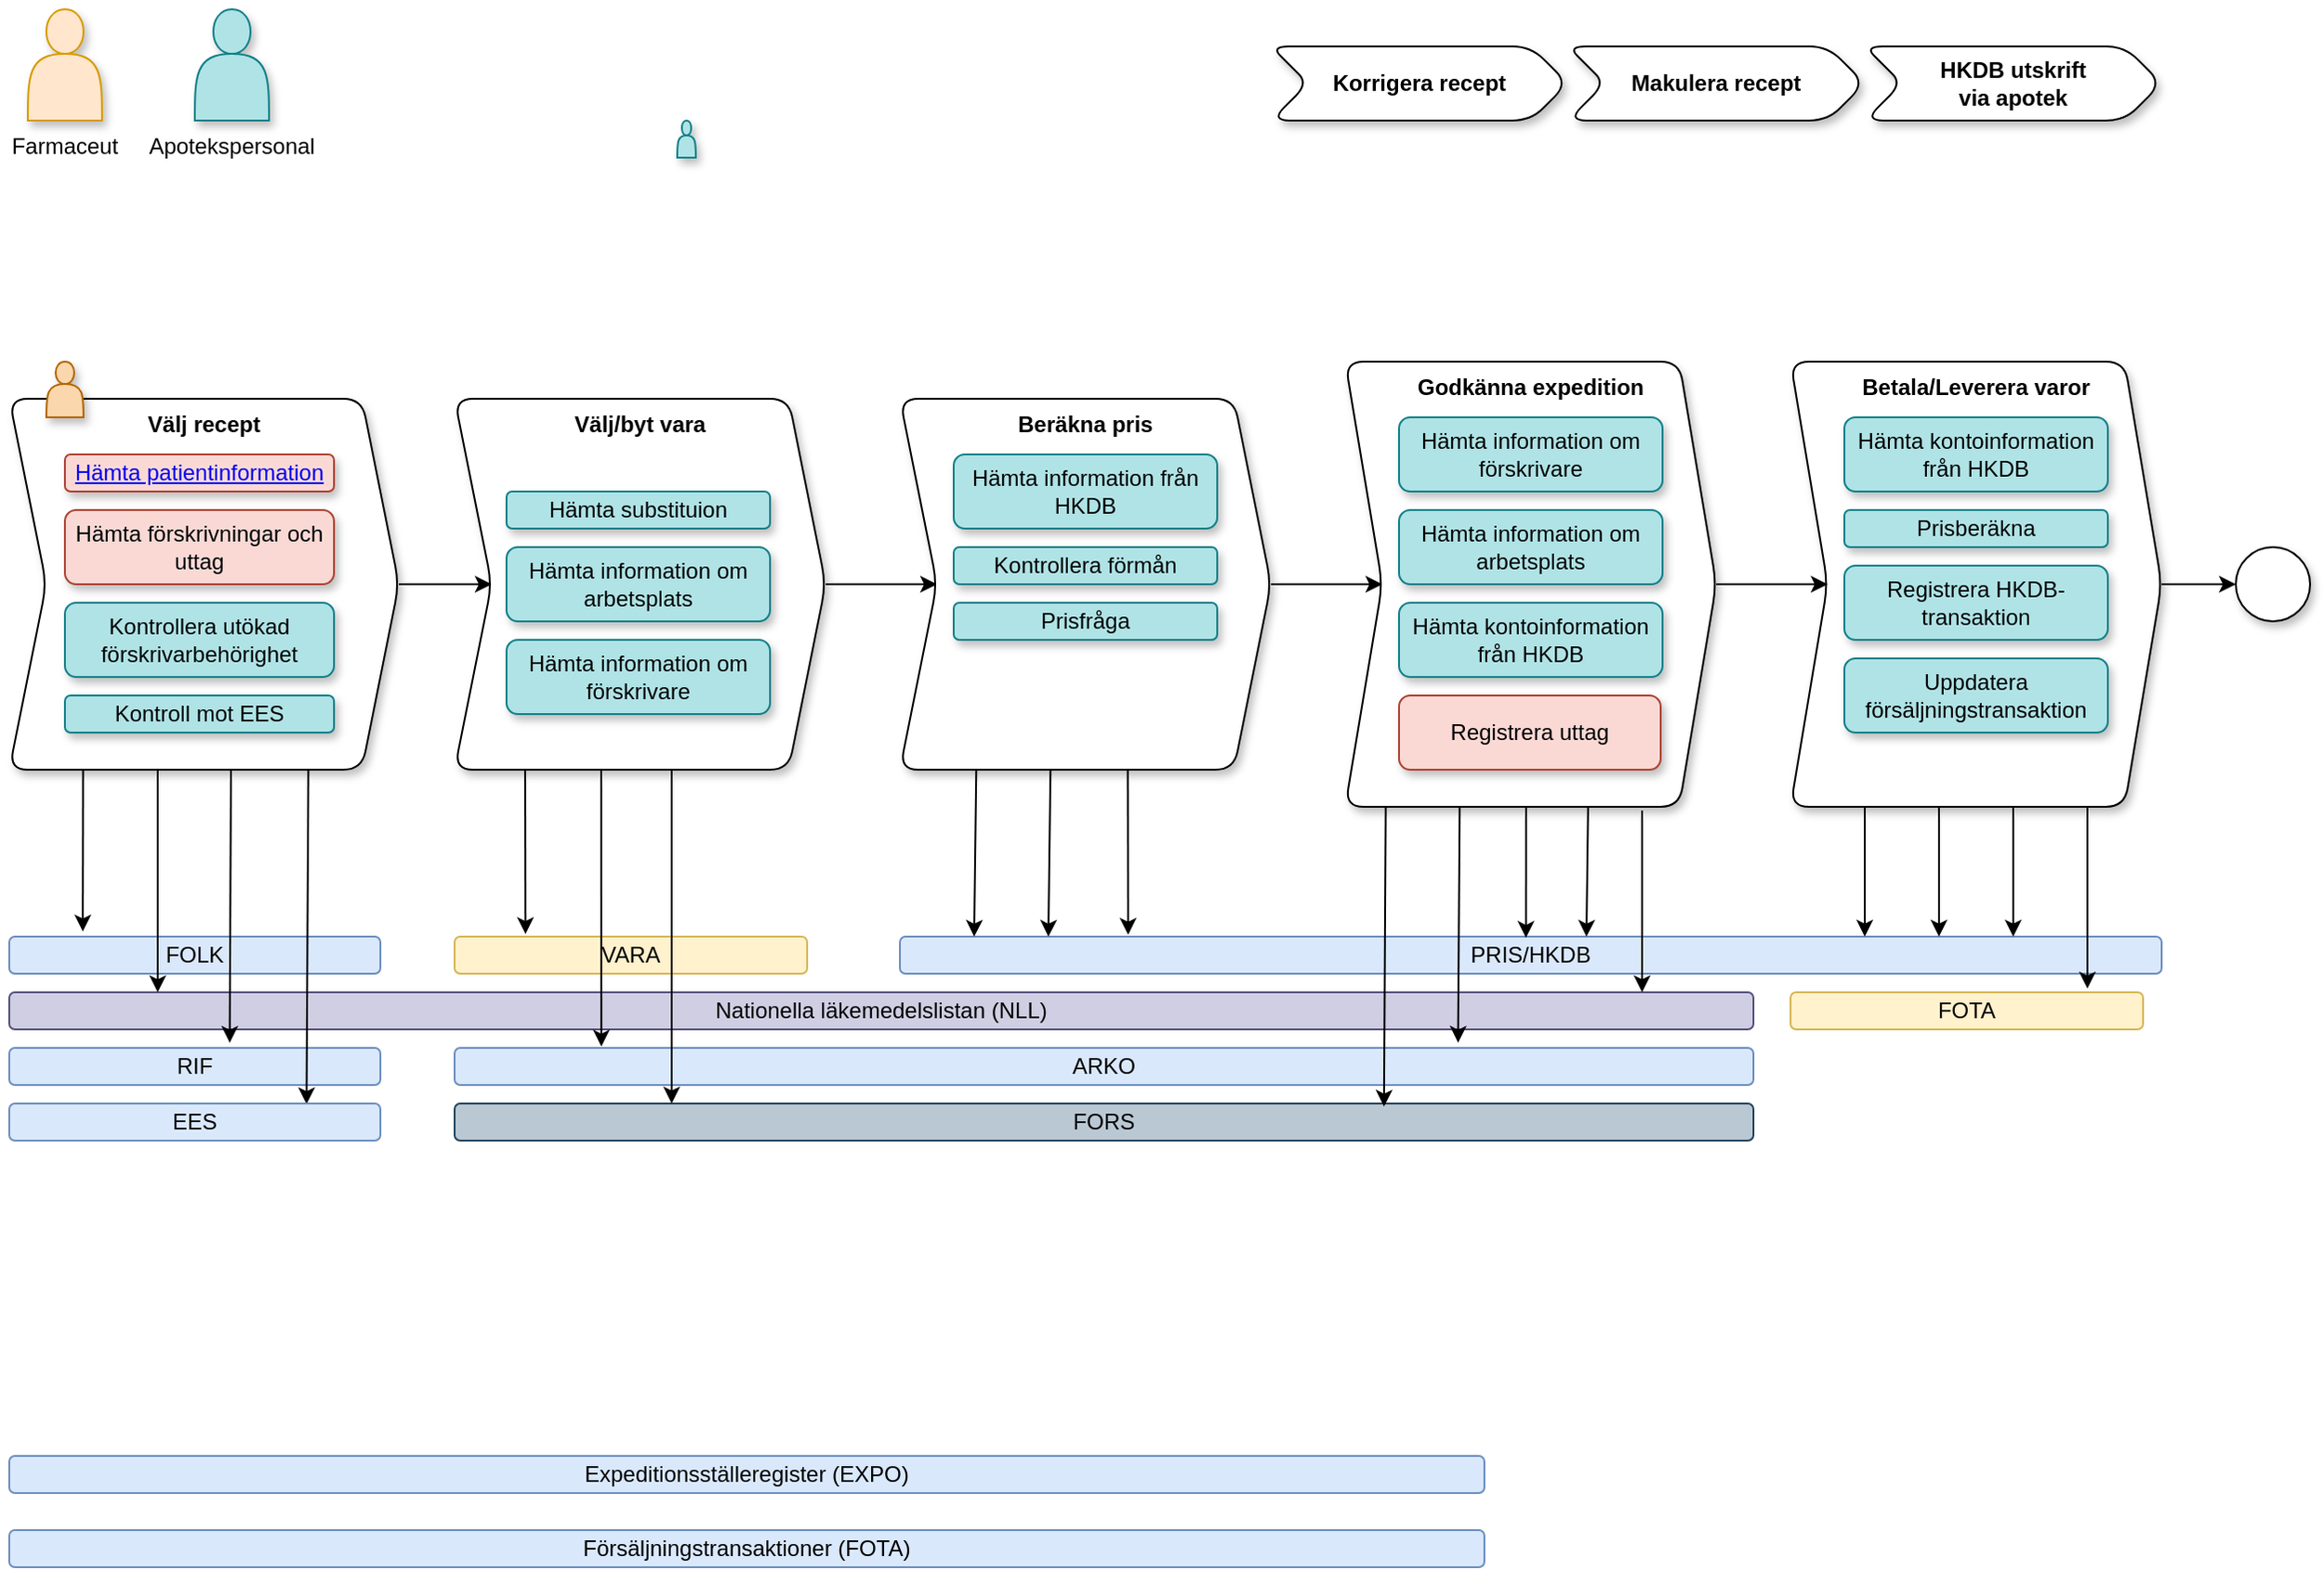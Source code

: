 <mxfile version="13.8.5" type="github">
  <diagram id="Y8RW_nMM7FUyLUE6UGEh" name="Page-1">
    <mxGraphModel dx="997" dy="1709" grid="1" gridSize="10" guides="1" tooltips="1" connect="1" arrows="1" fold="1" page="1" pageScale="1" pageWidth="850" pageHeight="1100" math="0" shadow="0">
      <root>
        <mxCell id="0" />
        <mxCell id="1" parent="0" />
        <mxCell id="-_0p66DI5QI1zj4v-Ik1-10" value="Farmaceut" style="shape=actor;whiteSpace=wrap;html=1;rounded=1;shadow=1;labelPosition=center;verticalLabelPosition=bottom;align=center;verticalAlign=top;fillColor=#ffe6cc;strokeColor=#d79b00;" parent="1" vertex="1">
          <mxGeometry x="10" y="-60" width="40" height="60" as="geometry" />
        </mxCell>
        <mxCell id="-_0p66DI5QI1zj4v-Ik1-12" value="FORS" style="whiteSpace=wrap;html=1;fillColor=#bac8d3;strokeColor=#23445d;rounded=1;" parent="1" vertex="1">
          <mxGeometry x="240" y="530" width="700" height="20" as="geometry" />
        </mxCell>
        <mxCell id="Q4kJV671iwrY0cKDhgk4-12" style="edgeStyle=orthogonalEdgeStyle;rounded=0;orthogonalLoop=1;jettySize=auto;html=1;exitX=1;exitY=0.5;exitDx=0;exitDy=0;" edge="1" parent="1" source="-_0p66DI5QI1zj4v-Ik1-9" target="Q4kJV671iwrY0cKDhgk4-13">
          <mxGeometry relative="1" as="geometry">
            <mxPoint x="-40" y="180" as="sourcePoint" />
          </mxGeometry>
        </mxCell>
        <mxCell id="Q4kJV671iwrY0cKDhgk4-1" value="VARA" style="whiteSpace=wrap;html=1;fillColor=#fff2cc;strokeColor=#d6b656;rounded=1;" vertex="1" parent="1">
          <mxGeometry x="240" y="440" width="190" height="20" as="geometry" />
        </mxCell>
        <mxCell id="Q4kJV671iwrY0cKDhgk4-2" value="ARKO" style="whiteSpace=wrap;html=1;fillColor=#dae8fc;strokeColor=#6c8ebf;rounded=1;" vertex="1" parent="1">
          <mxGeometry x="240" y="500" width="700" height="20" as="geometry" />
        </mxCell>
        <mxCell id="Q4kJV671iwrY0cKDhgk4-3" value="Nationella läkemedelslistan (NLL)" style="whiteSpace=wrap;html=1;fillColor=#d0cee2;strokeColor=#56517e;rounded=1;" vertex="1" parent="1">
          <mxGeometry y="470" width="940" height="20" as="geometry" />
        </mxCell>
        <mxCell id="Q4kJV671iwrY0cKDhgk4-5" value="PRIS/HKDB" style="whiteSpace=wrap;html=1;fillColor=#dae8fc;strokeColor=#6c8ebf;rounded=1;" vertex="1" parent="1">
          <mxGeometry x="480" y="440" width="680" height="20" as="geometry" />
        </mxCell>
        <mxCell id="Q4kJV671iwrY0cKDhgk4-7" value="Expeditionsställeregister (EXPO)" style="whiteSpace=wrap;html=1;fillColor=#dae8fc;strokeColor=#6c8ebf;rounded=1;" vertex="1" parent="1">
          <mxGeometry y="720" width="795" height="20" as="geometry" />
        </mxCell>
        <mxCell id="Q4kJV671iwrY0cKDhgk4-8" value="RIF" style="whiteSpace=wrap;html=1;fillColor=#dae8fc;strokeColor=#6c8ebf;rounded=1;" vertex="1" parent="1">
          <mxGeometry y="500" width="200" height="20" as="geometry" />
        </mxCell>
        <mxCell id="Q4kJV671iwrY0cKDhgk4-9" value="Försäljningstransaktioner (FOTA)" style="whiteSpace=wrap;html=1;fillColor=#dae8fc;strokeColor=#6c8ebf;rounded=1;" vertex="1" parent="1">
          <mxGeometry y="760" width="795" height="20" as="geometry" />
        </mxCell>
        <mxCell id="Q4kJV671iwrY0cKDhgk4-10" value="Apotekspersonal" style="shape=actor;whiteSpace=wrap;html=1;rounded=1;shadow=1;labelPosition=center;verticalLabelPosition=bottom;align=center;verticalAlign=top;fillColor=#b0e3e6;strokeColor=#0e8088;" vertex="1" parent="1">
          <mxGeometry x="100" y="-60" width="40" height="60" as="geometry" />
        </mxCell>
        <mxCell id="Q4kJV671iwrY0cKDhgk4-16" value="" style="shape=actor;whiteSpace=wrap;html=1;rounded=1;shadow=1;labelPosition=center;verticalLabelPosition=bottom;align=center;verticalAlign=top;fillColor=#b0e3e6;strokeColor=#0e8088;" vertex="1" parent="1">
          <mxGeometry x="360" width="10" height="20" as="geometry" />
        </mxCell>
        <UserObject label="FOLK" tooltip="Folkbokförda personer (FOLK)" id="Q4kJV671iwrY0cKDhgk4-20">
          <mxCell style="whiteSpace=wrap;html=1;fillColor=#dae8fc;strokeColor=#6c8ebf;rounded=1;" vertex="1" parent="1">
            <mxGeometry y="440" width="200" height="20" as="geometry" />
          </mxCell>
        </UserObject>
        <mxCell id="Q4kJV671iwrY0cKDhgk4-26" value="" style="endArrow=classic;html=1;sketch=0;horizontal=0;labelPosition=right;verticalLabelPosition=middle;align=left;verticalAlign=middle;entryX=0.198;entryY=-0.14;entryDx=0;entryDy=0;entryPerimeter=0;" edge="1" parent="1" target="Q4kJV671iwrY0cKDhgk4-20">
          <mxGeometry x="0.722" relative="1" as="geometry">
            <mxPoint x="40" y="240" as="sourcePoint" />
            <mxPoint x="40" y="470" as="targetPoint" />
            <mxPoint as="offset" />
          </mxGeometry>
        </mxCell>
        <mxCell id="Q4kJV671iwrY0cKDhgk4-29" value="" style="endArrow=classic;html=1;exitX=0.25;exitY=1;exitDx=0;exitDy=0;horizontal=0;labelPosition=right;verticalLabelPosition=middle;align=left;verticalAlign=middle;" edge="1" parent="1">
          <mxGeometry x="0.938" relative="1" as="geometry">
            <mxPoint x="80" y="240" as="sourcePoint" />
            <mxPoint x="80" y="470" as="targetPoint" />
            <mxPoint as="offset" />
          </mxGeometry>
        </mxCell>
        <mxCell id="Q4kJV671iwrY0cKDhgk4-31" value="" style="endArrow=classic;html=1;exitX=0.5;exitY=1;exitDx=0;exitDy=0;horizontal=0;align=left;labelPosition=right;verticalLabelPosition=middle;verticalAlign=middle;entryX=0.594;entryY=-0.14;entryDx=0;entryDy=0;entryPerimeter=0;" edge="1" parent="1" target="Q4kJV671iwrY0cKDhgk4-8">
          <mxGeometry x="0.8" relative="1" as="geometry">
            <mxPoint x="120" y="240" as="sourcePoint" />
            <mxPoint x="118" y="440" as="targetPoint" />
            <mxPoint as="offset" />
          </mxGeometry>
        </mxCell>
        <mxCell id="Q4kJV671iwrY0cKDhgk4-41" value="" style="endArrow=classic;html=1;entryX=0.113;entryY=-0.036;entryDx=0;entryDy=0;entryPerimeter=0;" edge="1" parent="1" target="Q4kJV671iwrY0cKDhgk4-2">
          <mxGeometry relative="1" as="geometry">
            <mxPoint x="319" y="330" as="sourcePoint" />
            <mxPoint x="318" y="600" as="targetPoint" />
          </mxGeometry>
        </mxCell>
        <mxCell id="Q4kJV671iwrY0cKDhgk4-45" value="" style="endArrow=classic;html=1;horizontal=0;" edge="1" parent="1">
          <mxGeometry x="0.611" y="-1" relative="1" as="geometry">
            <mxPoint x="357" y="330" as="sourcePoint" />
            <mxPoint x="357" y="530" as="targetPoint" />
            <mxPoint as="offset" />
          </mxGeometry>
        </mxCell>
        <mxCell id="Q4kJV671iwrY0cKDhgk4-47" value="" style="endArrow=classic;html=1;exitX=0.5;exitY=1;exitDx=0;exitDy=0;" edge="1" parent="1">
          <mxGeometry relative="1" as="geometry">
            <mxPoint x="522.58" y="240.0" as="sourcePoint" />
            <mxPoint x="520" y="440" as="targetPoint" />
          </mxGeometry>
        </mxCell>
        <mxCell id="Q4kJV671iwrY0cKDhgk4-49" value="" style="endArrow=classic;html=1;exitX=0.5;exitY=1;exitDx=0;exitDy=0;" edge="1" parent="1">
          <mxGeometry relative="1" as="geometry">
            <mxPoint x="562.58" y="240.0" as="sourcePoint" />
            <mxPoint x="560" y="440" as="targetPoint" />
          </mxGeometry>
        </mxCell>
        <mxCell id="Q4kJV671iwrY0cKDhgk4-51" value="" style="endArrow=classic;html=1;exitX=0.5;exitY=1;exitDx=0;exitDy=0;" edge="1" parent="1">
          <mxGeometry relative="1" as="geometry">
            <mxPoint x="602.57" y="240" as="sourcePoint" />
            <mxPoint x="603" y="439" as="targetPoint" />
          </mxGeometry>
        </mxCell>
        <mxCell id="Q4kJV671iwrY0cKDhgk4-56" value="" style="endArrow=classic;html=1;exitX=0.5;exitY=1;exitDx=0;exitDy=0;entryX=0.687;entryY=0.084;entryDx=0;entryDy=0;entryPerimeter=0;" edge="1" parent="1">
          <mxGeometry relative="1" as="geometry">
            <mxPoint x="742.58" y="240.0" as="sourcePoint" />
            <mxPoint x="740.9" y="531.68" as="targetPoint" />
          </mxGeometry>
        </mxCell>
        <mxCell id="Q4kJV671iwrY0cKDhgk4-58" value="" style="endArrow=classic;html=1;exitX=0.5;exitY=1;exitDx=0;exitDy=0;entryX=0.744;entryY=-0.14;entryDx=0;entryDy=0;entryPerimeter=0;" edge="1" parent="1">
          <mxGeometry relative="1" as="geometry">
            <mxPoint x="782.58" y="240.0" as="sourcePoint" />
            <mxPoint x="780.8" y="497.2" as="targetPoint" />
          </mxGeometry>
        </mxCell>
        <mxCell id="Q4kJV671iwrY0cKDhgk4-60" value="" style="endArrow=classic;html=1;exitX=0.5;exitY=1;exitDx=0;exitDy=0;entryX=0.69;entryY=0.033;entryDx=0;entryDy=0;entryPerimeter=0;" edge="1" parent="1">
          <mxGeometry relative="1" as="geometry">
            <mxPoint x="817.57" y="240.0" as="sourcePoint" />
            <mxPoint x="817.4" y="440.66" as="targetPoint" />
          </mxGeometry>
        </mxCell>
        <mxCell id="Q4kJV671iwrY0cKDhgk4-62" value="" style="endArrow=classic;html=1;exitX=0.5;exitY=1;exitDx=0;exitDy=0;" edge="1" parent="1">
          <mxGeometry relative="1" as="geometry">
            <mxPoint x="852.57" y="240" as="sourcePoint" />
            <mxPoint x="850" y="440" as="targetPoint" />
          </mxGeometry>
        </mxCell>
        <mxCell id="Q4kJV671iwrY0cKDhgk4-64" value="" style="endArrow=classic;html=1;" edge="1" parent="1">
          <mxGeometry relative="1" as="geometry">
            <mxPoint x="880" y="372" as="sourcePoint" />
            <mxPoint x="880" y="470" as="targetPoint" />
          </mxGeometry>
        </mxCell>
        <mxCell id="Q4kJV671iwrY0cKDhgk4-66" value="Betala/Leverera varor" style="shape=step;perimeter=stepPerimeter;whiteSpace=wrap;html=1;fixedSize=1;rounded=1;shadow=1;fontStyle=1;verticalAlign=top;" vertex="1" parent="1">
          <mxGeometry x="960" y="130" width="200" height="240" as="geometry" />
        </mxCell>
        <mxCell id="Q4kJV671iwrY0cKDhgk4-79" value="Korrigera recept" style="shape=step;perimeter=stepPerimeter;whiteSpace=wrap;html=1;fixedSize=1;rounded=1;shadow=1;fontStyle=1" vertex="1" parent="1">
          <mxGeometry x="680" y="-40" width="160" height="40" as="geometry" />
        </mxCell>
        <mxCell id="Q4kJV671iwrY0cKDhgk4-92" value="" style="endArrow=classic;html=1;strokeColor=#000000;exitX=1;exitY=0.5;exitDx=0;exitDy=0;entryX=0;entryY=0.5;entryDx=0;entryDy=0;" edge="1" parent="1" source="Q4kJV671iwrY0cKDhgk4-13" target="Q4kJV671iwrY0cKDhgk4-36">
          <mxGeometry width="50" height="50" relative="1" as="geometry">
            <mxPoint x="290" y="430" as="sourcePoint" />
            <mxPoint x="340" y="380" as="targetPoint" />
          </mxGeometry>
        </mxCell>
        <mxCell id="Q4kJV671iwrY0cKDhgk4-112" value="" style="endArrow=classic;html=1;exitX=0.5;exitY=1;exitDx=0;exitDy=0;entryX=0.801;entryY=0.016;entryDx=0;entryDy=0;entryPerimeter=0;horizontal=0;align=left;labelPosition=right;verticalLabelPosition=middle;verticalAlign=middle;" edge="1" parent="1" target="Q4kJV671iwrY0cKDhgk4-113">
          <mxGeometry x="0.727" relative="1" as="geometry">
            <mxPoint x="161.79" y="241" as="sourcePoint" />
            <mxPoint x="160.0" y="600" as="targetPoint" />
            <mxPoint as="offset" />
          </mxGeometry>
        </mxCell>
        <mxCell id="-_0p66DI5QI1zj4v-Ik1-9" value="Välj recept" style="shape=step;perimeter=stepPerimeter;whiteSpace=wrap;html=1;fixedSize=1;rounded=1;shadow=1;fontStyle=1;horizontal=1;verticalAlign=top;" parent="1" vertex="1">
          <mxGeometry y="150" width="210" height="200" as="geometry" />
        </mxCell>
        <mxCell id="Q4kJV671iwrY0cKDhgk4-17" value="" style="shape=actor;whiteSpace=wrap;html=1;rounded=1;shadow=1;labelPosition=center;verticalLabelPosition=bottom;align=center;verticalAlign=top;fillColor=#fad7ac;strokeColor=#b46504;" vertex="1" parent="1">
          <mxGeometry x="20" y="130" width="20" height="30" as="geometry" />
        </mxCell>
        <mxCell id="Q4kJV671iwrY0cKDhgk4-108" value="&lt;a href=&quot;data:page/id,Y8RW_nMM7FUyLUE6UGEh&quot;&gt;Hämta patientinformation&lt;/a&gt;" style="rounded=1;whiteSpace=wrap;html=1;shadow=1;fontSize=12;fillColor=#fad9d5;strokeColor=#ae4132;" vertex="1" parent="1">
          <mxGeometry x="30" y="180" width="145" height="20" as="geometry" />
        </mxCell>
        <mxCell id="Q4kJV671iwrY0cKDhgk4-109" value="Hämta förskrivningar och uttag" style="rounded=1;whiteSpace=wrap;html=1;shadow=1;fontSize=12;fillColor=#fad9d5;strokeColor=#ae4132;" vertex="1" parent="1">
          <mxGeometry x="30" y="210" width="145" height="40" as="geometry" />
        </mxCell>
        <mxCell id="Q4kJV671iwrY0cKDhgk4-110" value="Kontrollera utökad förskrivarbehörighet" style="rounded=1;whiteSpace=wrap;html=1;shadow=1;fillColor=#b0e3e6;strokeColor=#0e8088;" vertex="1" parent="1">
          <mxGeometry x="30" y="260" width="145" height="40" as="geometry" />
        </mxCell>
        <mxCell id="Q4kJV671iwrY0cKDhgk4-111" value="Kontroll mot EES" style="rounded=1;whiteSpace=wrap;html=1;shadow=1;fillColor=#b0e3e6;strokeColor=#0e8088;" vertex="1" parent="1">
          <mxGeometry x="30" y="310" width="145" height="20" as="geometry" />
        </mxCell>
        <mxCell id="Q4kJV671iwrY0cKDhgk4-113" value="EES" style="whiteSpace=wrap;html=1;fillColor=#dae8fc;strokeColor=#6c8ebf;rounded=1;" vertex="1" parent="1">
          <mxGeometry y="530" width="200" height="20" as="geometry" />
        </mxCell>
        <mxCell id="Q4kJV671iwrY0cKDhgk4-114" value="" style="endArrow=classic;html=1;entryX=0.201;entryY=-0.071;entryDx=0;entryDy=0;entryPerimeter=0;" edge="1" parent="1" target="Q4kJV671iwrY0cKDhgk4-1">
          <mxGeometry relative="1" as="geometry">
            <mxPoint x="278" y="330" as="sourcePoint" />
            <mxPoint x="277" y="440" as="targetPoint" />
          </mxGeometry>
        </mxCell>
        <mxCell id="Q4kJV671iwrY0cKDhgk4-13" value="Välj/byt vara" style="shape=step;perimeter=stepPerimeter;whiteSpace=wrap;html=1;fixedSize=1;rounded=1;shadow=1;fontStyle=1;verticalAlign=top;" vertex="1" parent="1">
          <mxGeometry x="240" y="150" width="200" height="200" as="geometry" />
        </mxCell>
        <mxCell id="Q4kJV671iwrY0cKDhgk4-105" value="Hämta substituion" style="rounded=1;whiteSpace=wrap;html=1;shadow=1;fontSize=12;fillColor=#b0e3e6;strokeColor=#0e8088;" vertex="1" parent="1">
          <mxGeometry x="268" y="200" width="142" height="20" as="geometry" />
        </mxCell>
        <mxCell id="Q4kJV671iwrY0cKDhgk4-106" value="Hämta information om arbetsplats" style="rounded=1;whiteSpace=wrap;html=1;shadow=1;fillColor=#b0e3e6;strokeColor=#0e8088;" vertex="1" parent="1">
          <mxGeometry x="268" y="230" width="142" height="40" as="geometry" />
        </mxCell>
        <mxCell id="Q4kJV671iwrY0cKDhgk4-107" value="Hämta information om förskrivare" style="rounded=1;whiteSpace=wrap;html=1;shadow=1;fillColor=#b0e3e6;strokeColor=#0e8088;" vertex="1" parent="1">
          <mxGeometry x="268" y="280" width="142" height="40" as="geometry" />
        </mxCell>
        <mxCell id="Q4kJV671iwrY0cKDhgk4-123" style="edgeStyle=orthogonalEdgeStyle;rounded=0;sketch=0;orthogonalLoop=1;jettySize=auto;html=1;exitX=1;exitY=0.5;exitDx=0;exitDy=0;endArrow=classic;endFill=1;strokeColor=#000000;fontSize=12;align=center;" edge="1" parent="1" source="Q4kJV671iwrY0cKDhgk4-36" target="Q4kJV671iwrY0cKDhgk4-53">
          <mxGeometry relative="1" as="geometry" />
        </mxCell>
        <mxCell id="Q4kJV671iwrY0cKDhgk4-36" value="Beräkna pris" style="shape=step;perimeter=stepPerimeter;whiteSpace=wrap;html=1;fixedSize=1;rounded=1;shadow=1;fontStyle=1;horizontal=1;verticalAlign=top;" vertex="1" parent="1">
          <mxGeometry x="480" y="150" width="200" height="200" as="geometry" />
        </mxCell>
        <mxCell id="Q4kJV671iwrY0cKDhgk4-115" value="Hämta information från HKDB" style="rounded=1;whiteSpace=wrap;html=1;shadow=1;fillColor=#b0e3e6;strokeColor=#0e8088;" vertex="1" parent="1">
          <mxGeometry x="509" y="180" width="142" height="40" as="geometry" />
        </mxCell>
        <mxCell id="Q4kJV671iwrY0cKDhgk4-116" value="Kontrollera förmån" style="rounded=1;whiteSpace=wrap;html=1;shadow=1;fillColor=#b0e3e6;strokeColor=#0e8088;" vertex="1" parent="1">
          <mxGeometry x="509" y="230" width="142" height="20" as="geometry" />
        </mxCell>
        <mxCell id="Q4kJV671iwrY0cKDhgk4-117" value="Prisfråga" style="rounded=1;whiteSpace=wrap;html=1;shadow=1;fillColor=#b0e3e6;strokeColor=#0e8088;" vertex="1" parent="1">
          <mxGeometry x="509" y="260" width="142" height="20" as="geometry" />
        </mxCell>
        <mxCell id="Q4kJV671iwrY0cKDhgk4-135" style="edgeStyle=orthogonalEdgeStyle;rounded=0;sketch=0;orthogonalLoop=1;jettySize=auto;html=1;exitX=1;exitY=0.5;exitDx=0;exitDy=0;entryX=0;entryY=0.5;entryDx=0;entryDy=0;endArrow=classic;endFill=1;strokeColor=#000000;fontSize=12;align=center;" edge="1" parent="1" source="Q4kJV671iwrY0cKDhgk4-53" target="Q4kJV671iwrY0cKDhgk4-66">
          <mxGeometry relative="1" as="geometry" />
        </mxCell>
        <mxCell id="Q4kJV671iwrY0cKDhgk4-53" value="Godkänna expedition" style="shape=step;perimeter=stepPerimeter;whiteSpace=wrap;html=1;fixedSize=1;rounded=1;shadow=1;fontStyle=1;verticalAlign=top;" vertex="1" parent="1">
          <mxGeometry x="720" y="130" width="200" height="240" as="geometry" />
        </mxCell>
        <mxCell id="Q4kJV671iwrY0cKDhgk4-118" value="Hämta information om förskrivare" style="rounded=1;whiteSpace=wrap;html=1;shadow=1;fillColor=#b0e3e6;strokeColor=#0e8088;" vertex="1" parent="1">
          <mxGeometry x="749" y="160" width="142" height="40" as="geometry" />
        </mxCell>
        <mxCell id="Q4kJV671iwrY0cKDhgk4-119" value="Hämta information om arbetsplats" style="rounded=1;whiteSpace=wrap;html=1;shadow=1;fillColor=#b0e3e6;strokeColor=#0e8088;" vertex="1" parent="1">
          <mxGeometry x="749" y="210" width="142" height="40" as="geometry" />
        </mxCell>
        <mxCell id="Q4kJV671iwrY0cKDhgk4-120" value="Hämta kontoinformation från HKDB" style="rounded=1;whiteSpace=wrap;html=1;shadow=1;fillColor=#b0e3e6;strokeColor=#0e8088;" vertex="1" parent="1">
          <mxGeometry x="749" y="260" width="142" height="40" as="geometry" />
        </mxCell>
        <mxCell id="Q4kJV671iwrY0cKDhgk4-121" value="Registrera uttag" style="rounded=1;whiteSpace=wrap;html=1;shadow=1;fontSize=12;fillColor=#fad9d5;strokeColor=#ae4132;" vertex="1" parent="1">
          <mxGeometry x="749" y="310" width="141" height="40" as="geometry" />
        </mxCell>
        <mxCell id="Q4kJV671iwrY0cKDhgk4-130" value="Hämta kontoinformation från HKDB" style="rounded=1;whiteSpace=wrap;html=1;shadow=1;fillColor=#b0e3e6;strokeColor=#0e8088;" vertex="1" parent="1">
          <mxGeometry x="989" y="160" width="142" height="40" as="geometry" />
        </mxCell>
        <mxCell id="Q4kJV671iwrY0cKDhgk4-131" value="Prisberäkna" style="rounded=1;whiteSpace=wrap;html=1;shadow=1;fillColor=#b0e3e6;strokeColor=#0e8088;" vertex="1" parent="1">
          <mxGeometry x="989" y="210" width="142" height="20" as="geometry" />
        </mxCell>
        <mxCell id="Q4kJV671iwrY0cKDhgk4-132" value="Registrera HKDB-transaktion" style="rounded=1;whiteSpace=wrap;html=1;shadow=1;fillColor=#b0e3e6;strokeColor=#0e8088;" vertex="1" parent="1">
          <mxGeometry x="989" y="240" width="142" height="40" as="geometry" />
        </mxCell>
        <mxCell id="Q4kJV671iwrY0cKDhgk4-133" value="Uppdatera försäljningstransaktion" style="rounded=1;whiteSpace=wrap;html=1;shadow=1;fillColor=#b0e3e6;strokeColor=#0e8088;" vertex="1" parent="1">
          <mxGeometry x="989" y="290" width="142" height="40" as="geometry" />
        </mxCell>
        <mxCell id="Q4kJV671iwrY0cKDhgk4-136" value="" style="endArrow=classic;html=1;" edge="1" parent="1">
          <mxGeometry relative="1" as="geometry">
            <mxPoint x="1000" y="370" as="sourcePoint" />
            <mxPoint x="1000.0" y="440" as="targetPoint" />
          </mxGeometry>
        </mxCell>
        <mxCell id="Q4kJV671iwrY0cKDhgk4-137" value="" style="endArrow=classic;html=1;" edge="1" parent="1">
          <mxGeometry relative="1" as="geometry">
            <mxPoint x="1040.0" y="370" as="sourcePoint" />
            <mxPoint x="1040.0" y="440" as="targetPoint" />
          </mxGeometry>
        </mxCell>
        <mxCell id="Q4kJV671iwrY0cKDhgk4-138" value="" style="endArrow=classic;html=1;" edge="1" parent="1">
          <mxGeometry relative="1" as="geometry">
            <mxPoint x="1080.0" y="370" as="sourcePoint" />
            <mxPoint x="1080.0" y="440" as="targetPoint" />
          </mxGeometry>
        </mxCell>
        <mxCell id="Q4kJV671iwrY0cKDhgk4-139" value="FOTA" style="whiteSpace=wrap;html=1;fillColor=#fff2cc;strokeColor=#d6b656;rounded=1;" vertex="1" parent="1">
          <mxGeometry x="960" y="470" width="190" height="20" as="geometry" />
        </mxCell>
        <mxCell id="Q4kJV671iwrY0cKDhgk4-140" value="" style="endArrow=classic;html=1;" edge="1" parent="1">
          <mxGeometry relative="1" as="geometry">
            <mxPoint x="1120.0" y="370" as="sourcePoint" />
            <mxPoint x="1120.0" y="468" as="targetPoint" />
          </mxGeometry>
        </mxCell>
        <mxCell id="Q4kJV671iwrY0cKDhgk4-141" value="Makulera recept" style="shape=step;perimeter=stepPerimeter;whiteSpace=wrap;html=1;fixedSize=1;rounded=1;shadow=1;fontStyle=1" vertex="1" parent="1">
          <mxGeometry x="840" y="-40" width="160" height="40" as="geometry" />
        </mxCell>
        <mxCell id="Q4kJV671iwrY0cKDhgk4-142" value="&lt;div&gt;HKDB utskrift&lt;/div&gt;&lt;div&gt; via apotek&lt;/div&gt;" style="shape=step;perimeter=stepPerimeter;whiteSpace=wrap;html=1;fixedSize=1;rounded=1;shadow=1;fontStyle=1" vertex="1" parent="1">
          <mxGeometry x="1000" y="-40" width="160" height="40" as="geometry" />
        </mxCell>
        <mxCell id="Q4kJV671iwrY0cKDhgk4-143" value="" style="ellipse;whiteSpace=wrap;html=1;aspect=fixed;rounded=1;shadow=1;fontSize=12;" vertex="1" parent="1">
          <mxGeometry x="1200" y="230" width="40" height="40" as="geometry" />
        </mxCell>
        <mxCell id="Q4kJV671iwrY0cKDhgk4-144" value="" style="endArrow=classic;html=1;strokeColor=#000000;fontSize=12;align=center;entryX=0;entryY=0.5;entryDx=0;entryDy=0;exitX=1;exitY=0.5;exitDx=0;exitDy=0;" edge="1" parent="1" source="Q4kJV671iwrY0cKDhgk4-66" target="Q4kJV671iwrY0cKDhgk4-143">
          <mxGeometry width="50" height="50" relative="1" as="geometry">
            <mxPoint x="1070" y="440" as="sourcePoint" />
            <mxPoint x="1120" y="390" as="targetPoint" />
          </mxGeometry>
        </mxCell>
      </root>
    </mxGraphModel>
  </diagram>
</mxfile>
